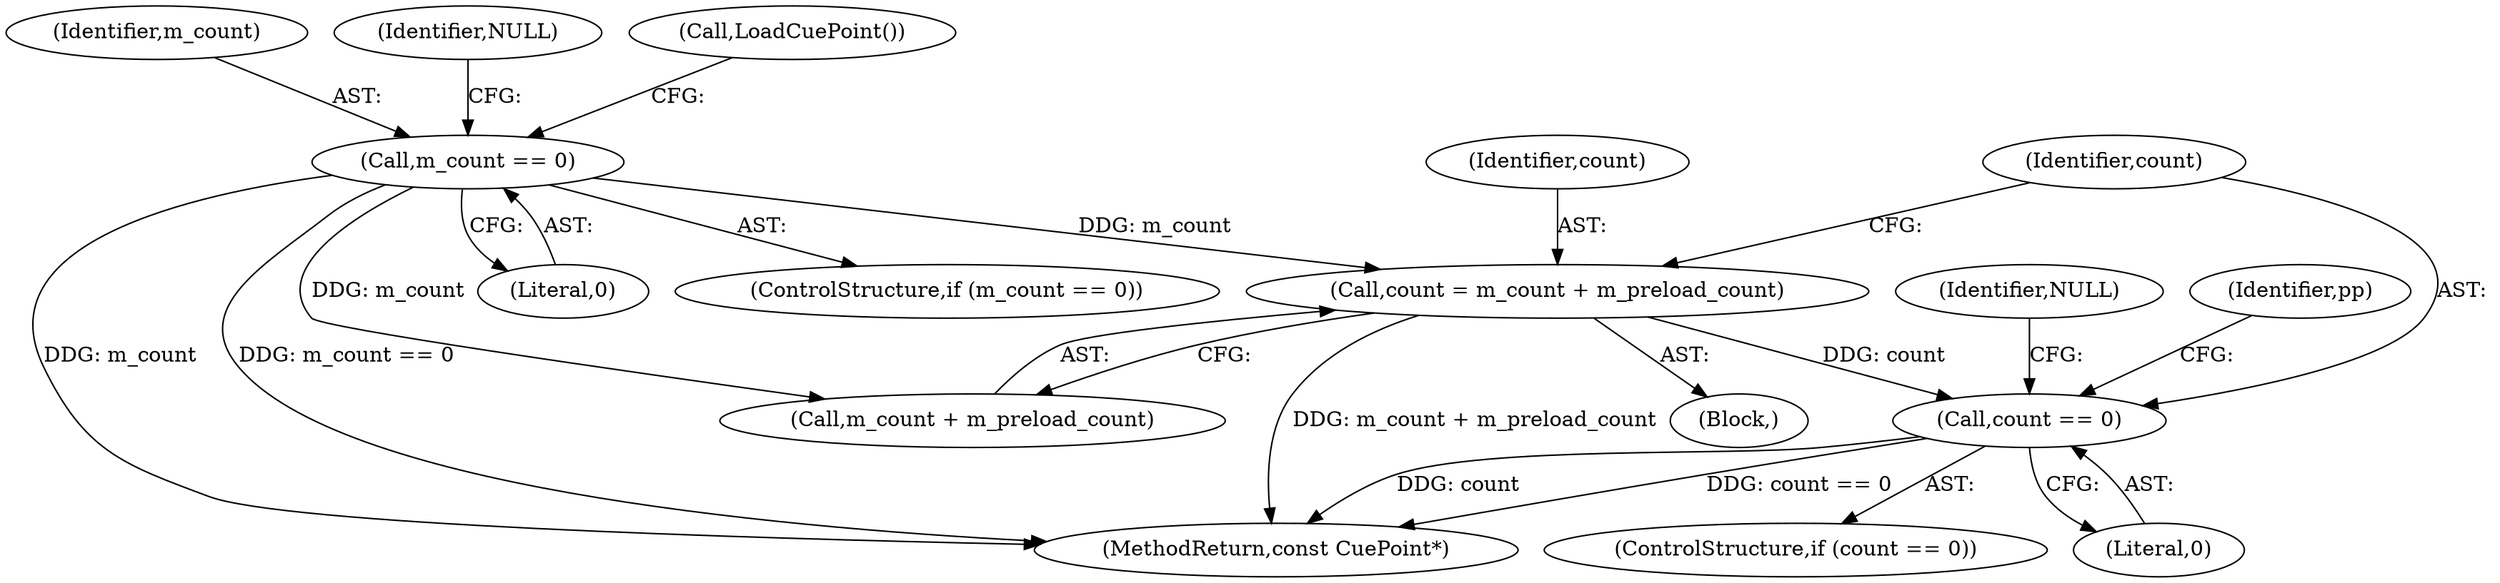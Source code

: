 digraph "1_Android_04839626ed859623901ebd3a5fd483982186b59d_83@integer" {
"1000118" [label="(Call,count = m_count + m_preload_count)"];
"1000111" [label="(Call,m_count == 0)"];
"1000124" [label="(Call,count == 0)"];
"1000118" [label="(Call,count = m_count + m_preload_count)"];
"1000123" [label="(ControlStructure,if (count == 0))"];
"1000111" [label="(Call,m_count == 0)"];
"1000113" [label="(Literal,0)"];
"1000112" [label="(Identifier,m_count)"];
"1000110" [label="(ControlStructure,if (m_count == 0))"];
"1000103" [label="(Block,)"];
"1000126" [label="(Literal,0)"];
"1000115" [label="(Identifier,NULL)"];
"1000130" [label="(Identifier,pp)"];
"1000125" [label="(Identifier,count)"];
"1000124" [label="(Call,count == 0)"];
"1000119" [label="(Identifier,count)"];
"1000116" [label="(Call,LoadCuePoint())"];
"1000120" [label="(Call,m_count + m_preload_count)"];
"1000147" [label="(MethodReturn,const CuePoint*)"];
"1000128" [label="(Identifier,NULL)"];
"1000118" -> "1000103"  [label="AST: "];
"1000118" -> "1000120"  [label="CFG: "];
"1000119" -> "1000118"  [label="AST: "];
"1000120" -> "1000118"  [label="AST: "];
"1000125" -> "1000118"  [label="CFG: "];
"1000118" -> "1000147"  [label="DDG: m_count + m_preload_count"];
"1000111" -> "1000118"  [label="DDG: m_count"];
"1000118" -> "1000124"  [label="DDG: count"];
"1000111" -> "1000110"  [label="AST: "];
"1000111" -> "1000113"  [label="CFG: "];
"1000112" -> "1000111"  [label="AST: "];
"1000113" -> "1000111"  [label="AST: "];
"1000115" -> "1000111"  [label="CFG: "];
"1000116" -> "1000111"  [label="CFG: "];
"1000111" -> "1000147"  [label="DDG: m_count"];
"1000111" -> "1000147"  [label="DDG: m_count == 0"];
"1000111" -> "1000120"  [label="DDG: m_count"];
"1000124" -> "1000123"  [label="AST: "];
"1000124" -> "1000126"  [label="CFG: "];
"1000125" -> "1000124"  [label="AST: "];
"1000126" -> "1000124"  [label="AST: "];
"1000128" -> "1000124"  [label="CFG: "];
"1000130" -> "1000124"  [label="CFG: "];
"1000124" -> "1000147"  [label="DDG: count"];
"1000124" -> "1000147"  [label="DDG: count == 0"];
}
